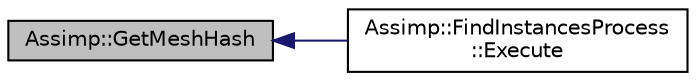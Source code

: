 digraph "Assimp::GetMeshHash"
{
  edge [fontname="Helvetica",fontsize="10",labelfontname="Helvetica",labelfontsize="10"];
  node [fontname="Helvetica",fontsize="10",shape=record];
  rankdir="LR";
  Node1 [label="Assimp::GetMeshHash",height=0.2,width=0.4,color="black", fillcolor="grey75", style="filled", fontcolor="black"];
  Node1 -> Node2 [dir="back",color="midnightblue",fontsize="10",style="solid",fontname="Helvetica"];
  Node2 [label="Assimp::FindInstancesProcess\l::Execute",height=0.2,width=0.4,color="black", fillcolor="white", style="filled",URL="$class_assimp_1_1_find_instances_process.html#a48c1938052f1d9b12bf1d2b540d56540"];
}
